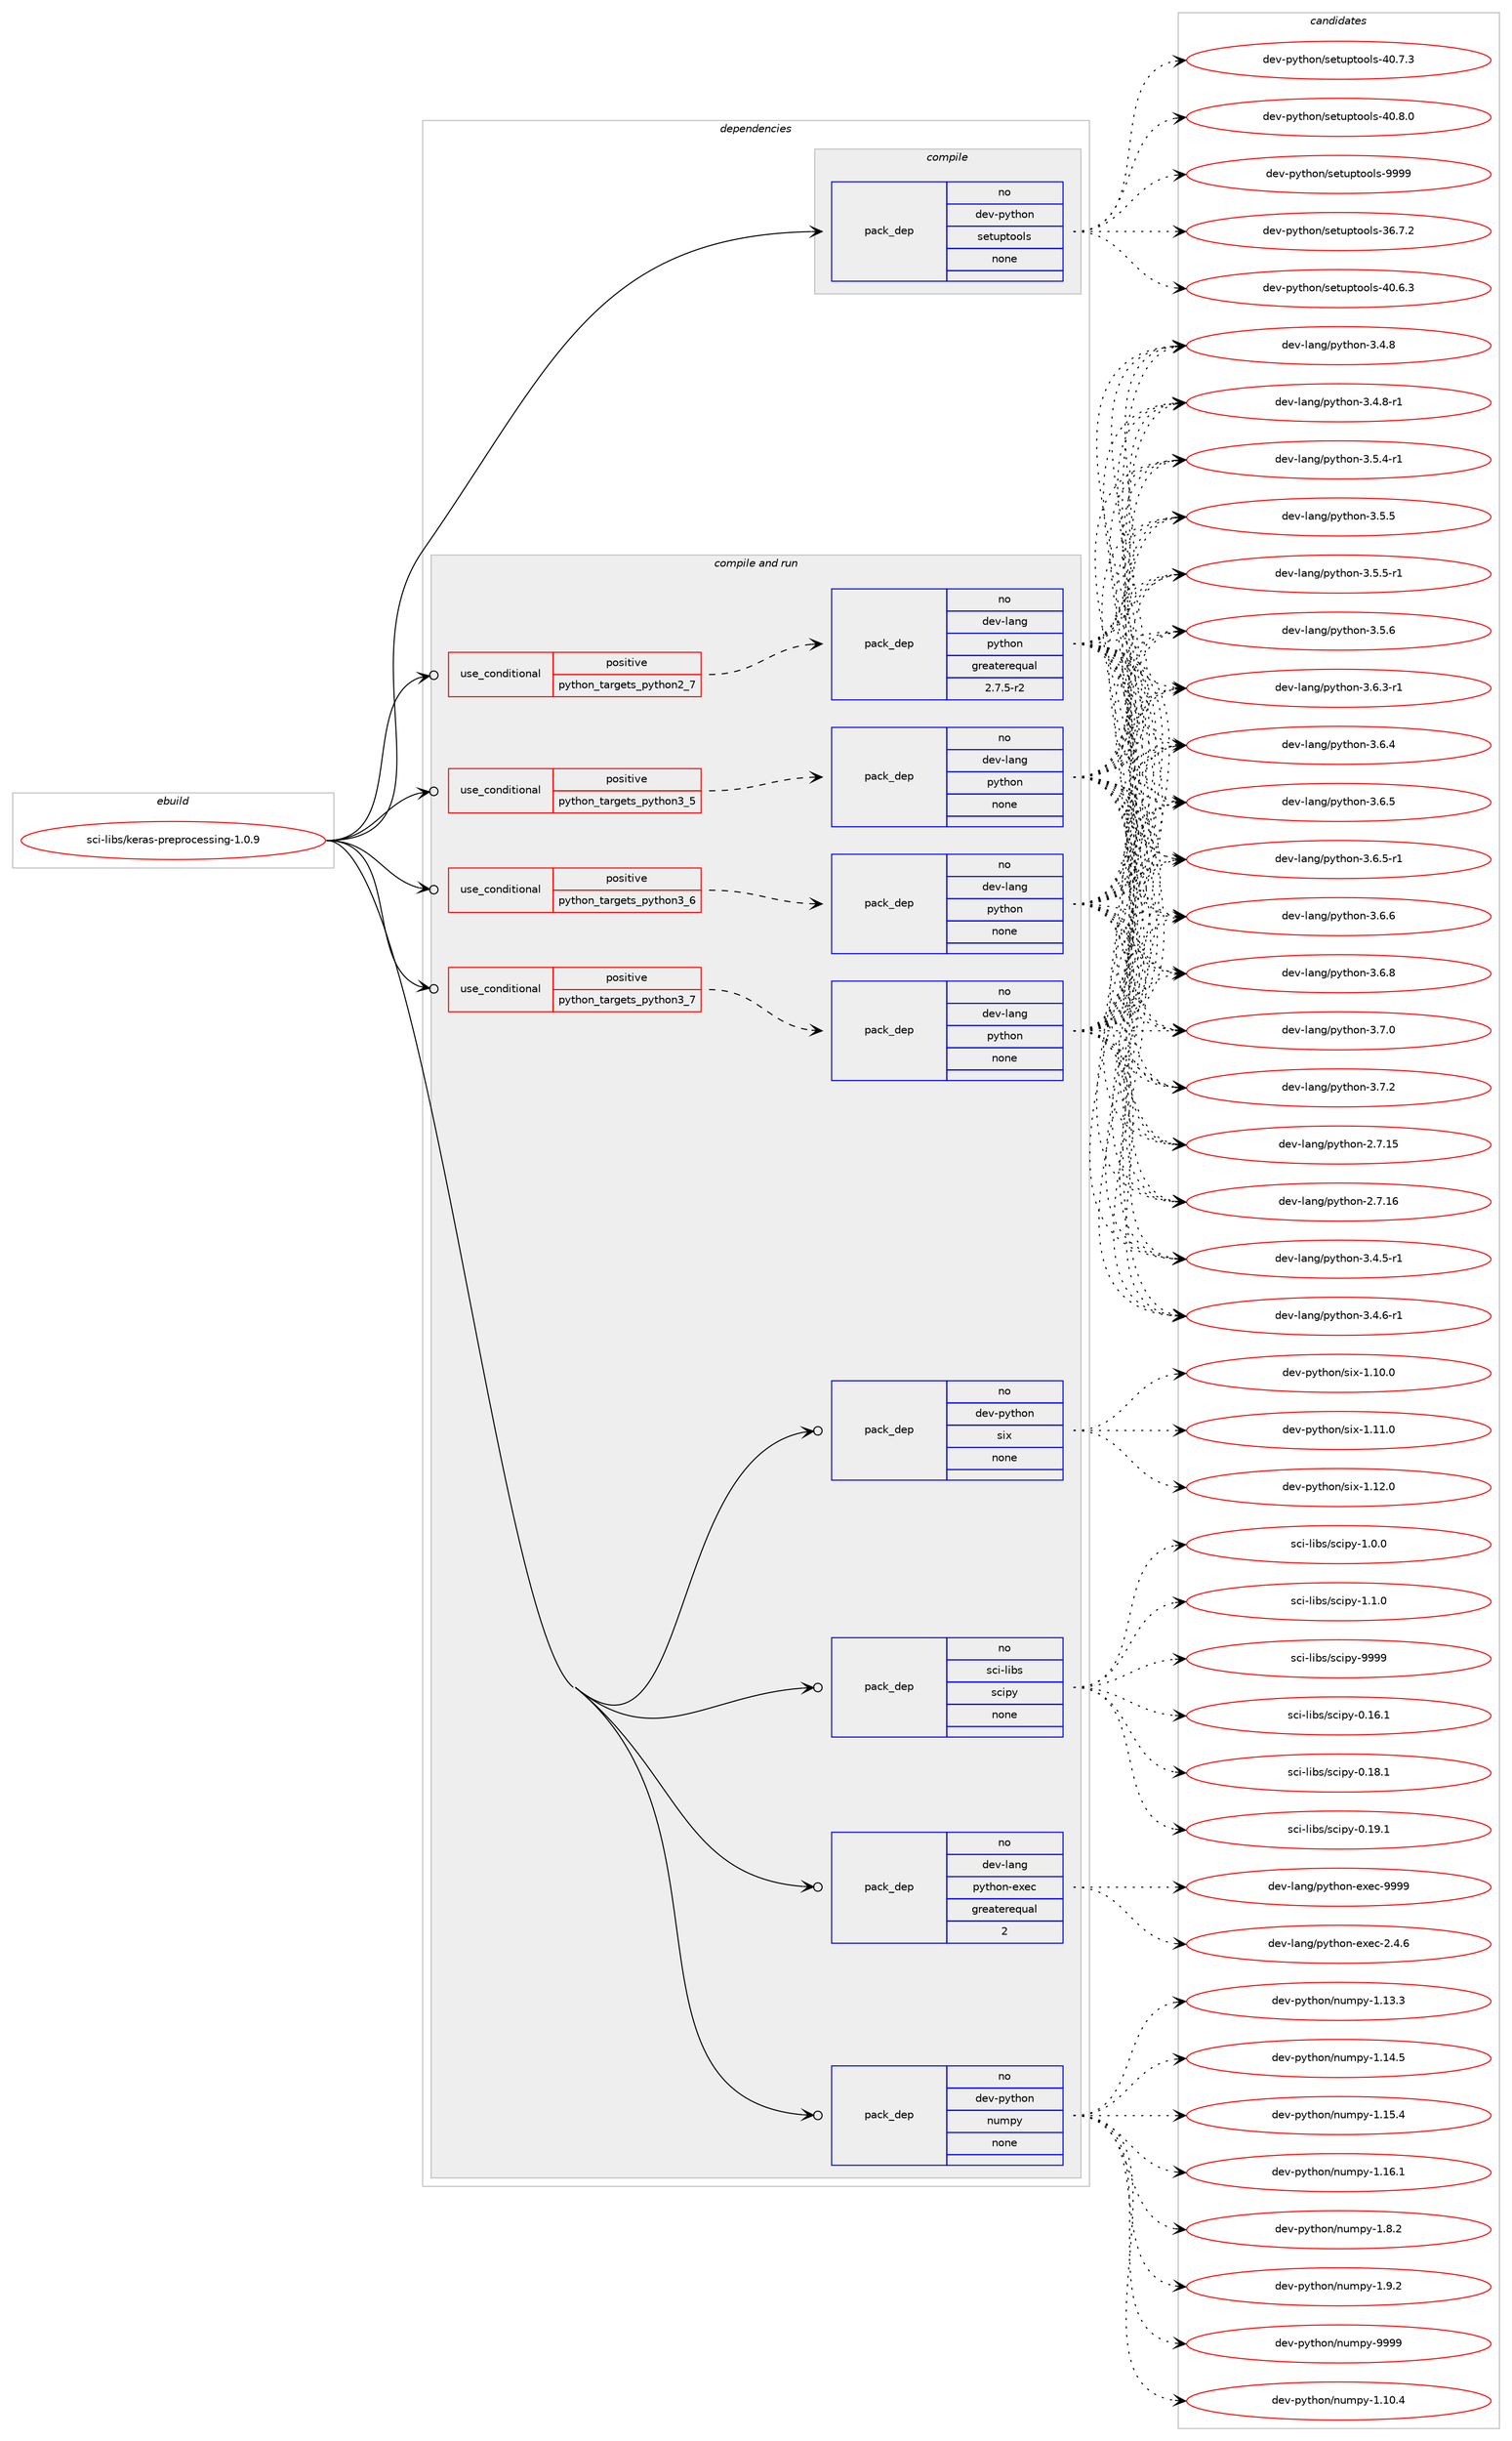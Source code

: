 digraph prolog {

# *************
# Graph options
# *************

newrank=true;
concentrate=true;
compound=true;
graph [rankdir=LR,fontname=Helvetica,fontsize=10,ranksep=1.5];#, ranksep=2.5, nodesep=0.2];
edge  [arrowhead=vee];
node  [fontname=Helvetica,fontsize=10];

# **********
# The ebuild
# **********

subgraph cluster_leftcol {
color=gray;
rank=same;
label=<<i>ebuild</i>>;
id [label="sci-libs/keras-preprocessing-1.0.9", color=red, width=4, href="../sci-libs/keras-preprocessing-1.0.9.svg"];
}

# ****************
# The dependencies
# ****************

subgraph cluster_midcol {
color=gray;
label=<<i>dependencies</i>>;
subgraph cluster_compile {
fillcolor="#eeeeee";
style=filled;
label=<<i>compile</i>>;
subgraph pack1212554 {
dependency1693762 [label=<<TABLE BORDER="0" CELLBORDER="1" CELLSPACING="0" CELLPADDING="4" WIDTH="220"><TR><TD ROWSPAN="6" CELLPADDING="30">pack_dep</TD></TR><TR><TD WIDTH="110">no</TD></TR><TR><TD>dev-python</TD></TR><TR><TD>setuptools</TD></TR><TR><TD>none</TD></TR><TR><TD></TD></TR></TABLE>>, shape=none, color=blue];
}
id:e -> dependency1693762:w [weight=20,style="solid",arrowhead="vee"];
}
subgraph cluster_compileandrun {
fillcolor="#eeeeee";
style=filled;
label=<<i>compile and run</i>>;
subgraph cond453455 {
dependency1693763 [label=<<TABLE BORDER="0" CELLBORDER="1" CELLSPACING="0" CELLPADDING="4"><TR><TD ROWSPAN="3" CELLPADDING="10">use_conditional</TD></TR><TR><TD>positive</TD></TR><TR><TD>python_targets_python2_7</TD></TR></TABLE>>, shape=none, color=red];
subgraph pack1212555 {
dependency1693764 [label=<<TABLE BORDER="0" CELLBORDER="1" CELLSPACING="0" CELLPADDING="4" WIDTH="220"><TR><TD ROWSPAN="6" CELLPADDING="30">pack_dep</TD></TR><TR><TD WIDTH="110">no</TD></TR><TR><TD>dev-lang</TD></TR><TR><TD>python</TD></TR><TR><TD>greaterequal</TD></TR><TR><TD>2.7.5-r2</TD></TR></TABLE>>, shape=none, color=blue];
}
dependency1693763:e -> dependency1693764:w [weight=20,style="dashed",arrowhead="vee"];
}
id:e -> dependency1693763:w [weight=20,style="solid",arrowhead="odotvee"];
subgraph cond453456 {
dependency1693765 [label=<<TABLE BORDER="0" CELLBORDER="1" CELLSPACING="0" CELLPADDING="4"><TR><TD ROWSPAN="3" CELLPADDING="10">use_conditional</TD></TR><TR><TD>positive</TD></TR><TR><TD>python_targets_python3_5</TD></TR></TABLE>>, shape=none, color=red];
subgraph pack1212556 {
dependency1693766 [label=<<TABLE BORDER="0" CELLBORDER="1" CELLSPACING="0" CELLPADDING="4" WIDTH="220"><TR><TD ROWSPAN="6" CELLPADDING="30">pack_dep</TD></TR><TR><TD WIDTH="110">no</TD></TR><TR><TD>dev-lang</TD></TR><TR><TD>python</TD></TR><TR><TD>none</TD></TR><TR><TD></TD></TR></TABLE>>, shape=none, color=blue];
}
dependency1693765:e -> dependency1693766:w [weight=20,style="dashed",arrowhead="vee"];
}
id:e -> dependency1693765:w [weight=20,style="solid",arrowhead="odotvee"];
subgraph cond453457 {
dependency1693767 [label=<<TABLE BORDER="0" CELLBORDER="1" CELLSPACING="0" CELLPADDING="4"><TR><TD ROWSPAN="3" CELLPADDING="10">use_conditional</TD></TR><TR><TD>positive</TD></TR><TR><TD>python_targets_python3_6</TD></TR></TABLE>>, shape=none, color=red];
subgraph pack1212557 {
dependency1693768 [label=<<TABLE BORDER="0" CELLBORDER="1" CELLSPACING="0" CELLPADDING="4" WIDTH="220"><TR><TD ROWSPAN="6" CELLPADDING="30">pack_dep</TD></TR><TR><TD WIDTH="110">no</TD></TR><TR><TD>dev-lang</TD></TR><TR><TD>python</TD></TR><TR><TD>none</TD></TR><TR><TD></TD></TR></TABLE>>, shape=none, color=blue];
}
dependency1693767:e -> dependency1693768:w [weight=20,style="dashed",arrowhead="vee"];
}
id:e -> dependency1693767:w [weight=20,style="solid",arrowhead="odotvee"];
subgraph cond453458 {
dependency1693769 [label=<<TABLE BORDER="0" CELLBORDER="1" CELLSPACING="0" CELLPADDING="4"><TR><TD ROWSPAN="3" CELLPADDING="10">use_conditional</TD></TR><TR><TD>positive</TD></TR><TR><TD>python_targets_python3_7</TD></TR></TABLE>>, shape=none, color=red];
subgraph pack1212558 {
dependency1693770 [label=<<TABLE BORDER="0" CELLBORDER="1" CELLSPACING="0" CELLPADDING="4" WIDTH="220"><TR><TD ROWSPAN="6" CELLPADDING="30">pack_dep</TD></TR><TR><TD WIDTH="110">no</TD></TR><TR><TD>dev-lang</TD></TR><TR><TD>python</TD></TR><TR><TD>none</TD></TR><TR><TD></TD></TR></TABLE>>, shape=none, color=blue];
}
dependency1693769:e -> dependency1693770:w [weight=20,style="dashed",arrowhead="vee"];
}
id:e -> dependency1693769:w [weight=20,style="solid",arrowhead="odotvee"];
subgraph pack1212559 {
dependency1693771 [label=<<TABLE BORDER="0" CELLBORDER="1" CELLSPACING="0" CELLPADDING="4" WIDTH="220"><TR><TD ROWSPAN="6" CELLPADDING="30">pack_dep</TD></TR><TR><TD WIDTH="110">no</TD></TR><TR><TD>dev-lang</TD></TR><TR><TD>python-exec</TD></TR><TR><TD>greaterequal</TD></TR><TR><TD>2</TD></TR></TABLE>>, shape=none, color=blue];
}
id:e -> dependency1693771:w [weight=20,style="solid",arrowhead="odotvee"];
subgraph pack1212560 {
dependency1693772 [label=<<TABLE BORDER="0" CELLBORDER="1" CELLSPACING="0" CELLPADDING="4" WIDTH="220"><TR><TD ROWSPAN="6" CELLPADDING="30">pack_dep</TD></TR><TR><TD WIDTH="110">no</TD></TR><TR><TD>dev-python</TD></TR><TR><TD>numpy</TD></TR><TR><TD>none</TD></TR><TR><TD></TD></TR></TABLE>>, shape=none, color=blue];
}
id:e -> dependency1693772:w [weight=20,style="solid",arrowhead="odotvee"];
subgraph pack1212561 {
dependency1693773 [label=<<TABLE BORDER="0" CELLBORDER="1" CELLSPACING="0" CELLPADDING="4" WIDTH="220"><TR><TD ROWSPAN="6" CELLPADDING="30">pack_dep</TD></TR><TR><TD WIDTH="110">no</TD></TR><TR><TD>dev-python</TD></TR><TR><TD>six</TD></TR><TR><TD>none</TD></TR><TR><TD></TD></TR></TABLE>>, shape=none, color=blue];
}
id:e -> dependency1693773:w [weight=20,style="solid",arrowhead="odotvee"];
subgraph pack1212562 {
dependency1693774 [label=<<TABLE BORDER="0" CELLBORDER="1" CELLSPACING="0" CELLPADDING="4" WIDTH="220"><TR><TD ROWSPAN="6" CELLPADDING="30">pack_dep</TD></TR><TR><TD WIDTH="110">no</TD></TR><TR><TD>sci-libs</TD></TR><TR><TD>scipy</TD></TR><TR><TD>none</TD></TR><TR><TD></TD></TR></TABLE>>, shape=none, color=blue];
}
id:e -> dependency1693774:w [weight=20,style="solid",arrowhead="odotvee"];
}
subgraph cluster_run {
fillcolor="#eeeeee";
style=filled;
label=<<i>run</i>>;
}
}

# **************
# The candidates
# **************

subgraph cluster_choices {
rank=same;
color=gray;
label=<<i>candidates</i>>;

subgraph choice1212554 {
color=black;
nodesep=1;
choice100101118451121211161041111104711510111611711211611111110811545515446554650 [label="dev-python/setuptools-36.7.2", color=red, width=4,href="../dev-python/setuptools-36.7.2.svg"];
choice100101118451121211161041111104711510111611711211611111110811545524846544651 [label="dev-python/setuptools-40.6.3", color=red, width=4,href="../dev-python/setuptools-40.6.3.svg"];
choice100101118451121211161041111104711510111611711211611111110811545524846554651 [label="dev-python/setuptools-40.7.3", color=red, width=4,href="../dev-python/setuptools-40.7.3.svg"];
choice100101118451121211161041111104711510111611711211611111110811545524846564648 [label="dev-python/setuptools-40.8.0", color=red, width=4,href="../dev-python/setuptools-40.8.0.svg"];
choice10010111845112121116104111110471151011161171121161111111081154557575757 [label="dev-python/setuptools-9999", color=red, width=4,href="../dev-python/setuptools-9999.svg"];
dependency1693762:e -> choice100101118451121211161041111104711510111611711211611111110811545515446554650:w [style=dotted,weight="100"];
dependency1693762:e -> choice100101118451121211161041111104711510111611711211611111110811545524846544651:w [style=dotted,weight="100"];
dependency1693762:e -> choice100101118451121211161041111104711510111611711211611111110811545524846554651:w [style=dotted,weight="100"];
dependency1693762:e -> choice100101118451121211161041111104711510111611711211611111110811545524846564648:w [style=dotted,weight="100"];
dependency1693762:e -> choice10010111845112121116104111110471151011161171121161111111081154557575757:w [style=dotted,weight="100"];
}
subgraph choice1212555 {
color=black;
nodesep=1;
choice10010111845108971101034711212111610411111045504655464953 [label="dev-lang/python-2.7.15", color=red, width=4,href="../dev-lang/python-2.7.15.svg"];
choice10010111845108971101034711212111610411111045504655464954 [label="dev-lang/python-2.7.16", color=red, width=4,href="../dev-lang/python-2.7.16.svg"];
choice1001011184510897110103471121211161041111104551465246534511449 [label="dev-lang/python-3.4.5-r1", color=red, width=4,href="../dev-lang/python-3.4.5-r1.svg"];
choice1001011184510897110103471121211161041111104551465246544511449 [label="dev-lang/python-3.4.6-r1", color=red, width=4,href="../dev-lang/python-3.4.6-r1.svg"];
choice100101118451089711010347112121116104111110455146524656 [label="dev-lang/python-3.4.8", color=red, width=4,href="../dev-lang/python-3.4.8.svg"];
choice1001011184510897110103471121211161041111104551465246564511449 [label="dev-lang/python-3.4.8-r1", color=red, width=4,href="../dev-lang/python-3.4.8-r1.svg"];
choice1001011184510897110103471121211161041111104551465346524511449 [label="dev-lang/python-3.5.4-r1", color=red, width=4,href="../dev-lang/python-3.5.4-r1.svg"];
choice100101118451089711010347112121116104111110455146534653 [label="dev-lang/python-3.5.5", color=red, width=4,href="../dev-lang/python-3.5.5.svg"];
choice1001011184510897110103471121211161041111104551465346534511449 [label="dev-lang/python-3.5.5-r1", color=red, width=4,href="../dev-lang/python-3.5.5-r1.svg"];
choice100101118451089711010347112121116104111110455146534654 [label="dev-lang/python-3.5.6", color=red, width=4,href="../dev-lang/python-3.5.6.svg"];
choice1001011184510897110103471121211161041111104551465446514511449 [label="dev-lang/python-3.6.3-r1", color=red, width=4,href="../dev-lang/python-3.6.3-r1.svg"];
choice100101118451089711010347112121116104111110455146544652 [label="dev-lang/python-3.6.4", color=red, width=4,href="../dev-lang/python-3.6.4.svg"];
choice100101118451089711010347112121116104111110455146544653 [label="dev-lang/python-3.6.5", color=red, width=4,href="../dev-lang/python-3.6.5.svg"];
choice1001011184510897110103471121211161041111104551465446534511449 [label="dev-lang/python-3.6.5-r1", color=red, width=4,href="../dev-lang/python-3.6.5-r1.svg"];
choice100101118451089711010347112121116104111110455146544654 [label="dev-lang/python-3.6.6", color=red, width=4,href="../dev-lang/python-3.6.6.svg"];
choice100101118451089711010347112121116104111110455146544656 [label="dev-lang/python-3.6.8", color=red, width=4,href="../dev-lang/python-3.6.8.svg"];
choice100101118451089711010347112121116104111110455146554648 [label="dev-lang/python-3.7.0", color=red, width=4,href="../dev-lang/python-3.7.0.svg"];
choice100101118451089711010347112121116104111110455146554650 [label="dev-lang/python-3.7.2", color=red, width=4,href="../dev-lang/python-3.7.2.svg"];
dependency1693764:e -> choice10010111845108971101034711212111610411111045504655464953:w [style=dotted,weight="100"];
dependency1693764:e -> choice10010111845108971101034711212111610411111045504655464954:w [style=dotted,weight="100"];
dependency1693764:e -> choice1001011184510897110103471121211161041111104551465246534511449:w [style=dotted,weight="100"];
dependency1693764:e -> choice1001011184510897110103471121211161041111104551465246544511449:w [style=dotted,weight="100"];
dependency1693764:e -> choice100101118451089711010347112121116104111110455146524656:w [style=dotted,weight="100"];
dependency1693764:e -> choice1001011184510897110103471121211161041111104551465246564511449:w [style=dotted,weight="100"];
dependency1693764:e -> choice1001011184510897110103471121211161041111104551465346524511449:w [style=dotted,weight="100"];
dependency1693764:e -> choice100101118451089711010347112121116104111110455146534653:w [style=dotted,weight="100"];
dependency1693764:e -> choice1001011184510897110103471121211161041111104551465346534511449:w [style=dotted,weight="100"];
dependency1693764:e -> choice100101118451089711010347112121116104111110455146534654:w [style=dotted,weight="100"];
dependency1693764:e -> choice1001011184510897110103471121211161041111104551465446514511449:w [style=dotted,weight="100"];
dependency1693764:e -> choice100101118451089711010347112121116104111110455146544652:w [style=dotted,weight="100"];
dependency1693764:e -> choice100101118451089711010347112121116104111110455146544653:w [style=dotted,weight="100"];
dependency1693764:e -> choice1001011184510897110103471121211161041111104551465446534511449:w [style=dotted,weight="100"];
dependency1693764:e -> choice100101118451089711010347112121116104111110455146544654:w [style=dotted,weight="100"];
dependency1693764:e -> choice100101118451089711010347112121116104111110455146544656:w [style=dotted,weight="100"];
dependency1693764:e -> choice100101118451089711010347112121116104111110455146554648:w [style=dotted,weight="100"];
dependency1693764:e -> choice100101118451089711010347112121116104111110455146554650:w [style=dotted,weight="100"];
}
subgraph choice1212556 {
color=black;
nodesep=1;
choice10010111845108971101034711212111610411111045504655464953 [label="dev-lang/python-2.7.15", color=red, width=4,href="../dev-lang/python-2.7.15.svg"];
choice10010111845108971101034711212111610411111045504655464954 [label="dev-lang/python-2.7.16", color=red, width=4,href="../dev-lang/python-2.7.16.svg"];
choice1001011184510897110103471121211161041111104551465246534511449 [label="dev-lang/python-3.4.5-r1", color=red, width=4,href="../dev-lang/python-3.4.5-r1.svg"];
choice1001011184510897110103471121211161041111104551465246544511449 [label="dev-lang/python-3.4.6-r1", color=red, width=4,href="../dev-lang/python-3.4.6-r1.svg"];
choice100101118451089711010347112121116104111110455146524656 [label="dev-lang/python-3.4.8", color=red, width=4,href="../dev-lang/python-3.4.8.svg"];
choice1001011184510897110103471121211161041111104551465246564511449 [label="dev-lang/python-3.4.8-r1", color=red, width=4,href="../dev-lang/python-3.4.8-r1.svg"];
choice1001011184510897110103471121211161041111104551465346524511449 [label="dev-lang/python-3.5.4-r1", color=red, width=4,href="../dev-lang/python-3.5.4-r1.svg"];
choice100101118451089711010347112121116104111110455146534653 [label="dev-lang/python-3.5.5", color=red, width=4,href="../dev-lang/python-3.5.5.svg"];
choice1001011184510897110103471121211161041111104551465346534511449 [label="dev-lang/python-3.5.5-r1", color=red, width=4,href="../dev-lang/python-3.5.5-r1.svg"];
choice100101118451089711010347112121116104111110455146534654 [label="dev-lang/python-3.5.6", color=red, width=4,href="../dev-lang/python-3.5.6.svg"];
choice1001011184510897110103471121211161041111104551465446514511449 [label="dev-lang/python-3.6.3-r1", color=red, width=4,href="../dev-lang/python-3.6.3-r1.svg"];
choice100101118451089711010347112121116104111110455146544652 [label="dev-lang/python-3.6.4", color=red, width=4,href="../dev-lang/python-3.6.4.svg"];
choice100101118451089711010347112121116104111110455146544653 [label="dev-lang/python-3.6.5", color=red, width=4,href="../dev-lang/python-3.6.5.svg"];
choice1001011184510897110103471121211161041111104551465446534511449 [label="dev-lang/python-3.6.5-r1", color=red, width=4,href="../dev-lang/python-3.6.5-r1.svg"];
choice100101118451089711010347112121116104111110455146544654 [label="dev-lang/python-3.6.6", color=red, width=4,href="../dev-lang/python-3.6.6.svg"];
choice100101118451089711010347112121116104111110455146544656 [label="dev-lang/python-3.6.8", color=red, width=4,href="../dev-lang/python-3.6.8.svg"];
choice100101118451089711010347112121116104111110455146554648 [label="dev-lang/python-3.7.0", color=red, width=4,href="../dev-lang/python-3.7.0.svg"];
choice100101118451089711010347112121116104111110455146554650 [label="dev-lang/python-3.7.2", color=red, width=4,href="../dev-lang/python-3.7.2.svg"];
dependency1693766:e -> choice10010111845108971101034711212111610411111045504655464953:w [style=dotted,weight="100"];
dependency1693766:e -> choice10010111845108971101034711212111610411111045504655464954:w [style=dotted,weight="100"];
dependency1693766:e -> choice1001011184510897110103471121211161041111104551465246534511449:w [style=dotted,weight="100"];
dependency1693766:e -> choice1001011184510897110103471121211161041111104551465246544511449:w [style=dotted,weight="100"];
dependency1693766:e -> choice100101118451089711010347112121116104111110455146524656:w [style=dotted,weight="100"];
dependency1693766:e -> choice1001011184510897110103471121211161041111104551465246564511449:w [style=dotted,weight="100"];
dependency1693766:e -> choice1001011184510897110103471121211161041111104551465346524511449:w [style=dotted,weight="100"];
dependency1693766:e -> choice100101118451089711010347112121116104111110455146534653:w [style=dotted,weight="100"];
dependency1693766:e -> choice1001011184510897110103471121211161041111104551465346534511449:w [style=dotted,weight="100"];
dependency1693766:e -> choice100101118451089711010347112121116104111110455146534654:w [style=dotted,weight="100"];
dependency1693766:e -> choice1001011184510897110103471121211161041111104551465446514511449:w [style=dotted,weight="100"];
dependency1693766:e -> choice100101118451089711010347112121116104111110455146544652:w [style=dotted,weight="100"];
dependency1693766:e -> choice100101118451089711010347112121116104111110455146544653:w [style=dotted,weight="100"];
dependency1693766:e -> choice1001011184510897110103471121211161041111104551465446534511449:w [style=dotted,weight="100"];
dependency1693766:e -> choice100101118451089711010347112121116104111110455146544654:w [style=dotted,weight="100"];
dependency1693766:e -> choice100101118451089711010347112121116104111110455146544656:w [style=dotted,weight="100"];
dependency1693766:e -> choice100101118451089711010347112121116104111110455146554648:w [style=dotted,weight="100"];
dependency1693766:e -> choice100101118451089711010347112121116104111110455146554650:w [style=dotted,weight="100"];
}
subgraph choice1212557 {
color=black;
nodesep=1;
choice10010111845108971101034711212111610411111045504655464953 [label="dev-lang/python-2.7.15", color=red, width=4,href="../dev-lang/python-2.7.15.svg"];
choice10010111845108971101034711212111610411111045504655464954 [label="dev-lang/python-2.7.16", color=red, width=4,href="../dev-lang/python-2.7.16.svg"];
choice1001011184510897110103471121211161041111104551465246534511449 [label="dev-lang/python-3.4.5-r1", color=red, width=4,href="../dev-lang/python-3.4.5-r1.svg"];
choice1001011184510897110103471121211161041111104551465246544511449 [label="dev-lang/python-3.4.6-r1", color=red, width=4,href="../dev-lang/python-3.4.6-r1.svg"];
choice100101118451089711010347112121116104111110455146524656 [label="dev-lang/python-3.4.8", color=red, width=4,href="../dev-lang/python-3.4.8.svg"];
choice1001011184510897110103471121211161041111104551465246564511449 [label="dev-lang/python-3.4.8-r1", color=red, width=4,href="../dev-lang/python-3.4.8-r1.svg"];
choice1001011184510897110103471121211161041111104551465346524511449 [label="dev-lang/python-3.5.4-r1", color=red, width=4,href="../dev-lang/python-3.5.4-r1.svg"];
choice100101118451089711010347112121116104111110455146534653 [label="dev-lang/python-3.5.5", color=red, width=4,href="../dev-lang/python-3.5.5.svg"];
choice1001011184510897110103471121211161041111104551465346534511449 [label="dev-lang/python-3.5.5-r1", color=red, width=4,href="../dev-lang/python-3.5.5-r1.svg"];
choice100101118451089711010347112121116104111110455146534654 [label="dev-lang/python-3.5.6", color=red, width=4,href="../dev-lang/python-3.5.6.svg"];
choice1001011184510897110103471121211161041111104551465446514511449 [label="dev-lang/python-3.6.3-r1", color=red, width=4,href="../dev-lang/python-3.6.3-r1.svg"];
choice100101118451089711010347112121116104111110455146544652 [label="dev-lang/python-3.6.4", color=red, width=4,href="../dev-lang/python-3.6.4.svg"];
choice100101118451089711010347112121116104111110455146544653 [label="dev-lang/python-3.6.5", color=red, width=4,href="../dev-lang/python-3.6.5.svg"];
choice1001011184510897110103471121211161041111104551465446534511449 [label="dev-lang/python-3.6.5-r1", color=red, width=4,href="../dev-lang/python-3.6.5-r1.svg"];
choice100101118451089711010347112121116104111110455146544654 [label="dev-lang/python-3.6.6", color=red, width=4,href="../dev-lang/python-3.6.6.svg"];
choice100101118451089711010347112121116104111110455146544656 [label="dev-lang/python-3.6.8", color=red, width=4,href="../dev-lang/python-3.6.8.svg"];
choice100101118451089711010347112121116104111110455146554648 [label="dev-lang/python-3.7.0", color=red, width=4,href="../dev-lang/python-3.7.0.svg"];
choice100101118451089711010347112121116104111110455146554650 [label="dev-lang/python-3.7.2", color=red, width=4,href="../dev-lang/python-3.7.2.svg"];
dependency1693768:e -> choice10010111845108971101034711212111610411111045504655464953:w [style=dotted,weight="100"];
dependency1693768:e -> choice10010111845108971101034711212111610411111045504655464954:w [style=dotted,weight="100"];
dependency1693768:e -> choice1001011184510897110103471121211161041111104551465246534511449:w [style=dotted,weight="100"];
dependency1693768:e -> choice1001011184510897110103471121211161041111104551465246544511449:w [style=dotted,weight="100"];
dependency1693768:e -> choice100101118451089711010347112121116104111110455146524656:w [style=dotted,weight="100"];
dependency1693768:e -> choice1001011184510897110103471121211161041111104551465246564511449:w [style=dotted,weight="100"];
dependency1693768:e -> choice1001011184510897110103471121211161041111104551465346524511449:w [style=dotted,weight="100"];
dependency1693768:e -> choice100101118451089711010347112121116104111110455146534653:w [style=dotted,weight="100"];
dependency1693768:e -> choice1001011184510897110103471121211161041111104551465346534511449:w [style=dotted,weight="100"];
dependency1693768:e -> choice100101118451089711010347112121116104111110455146534654:w [style=dotted,weight="100"];
dependency1693768:e -> choice1001011184510897110103471121211161041111104551465446514511449:w [style=dotted,weight="100"];
dependency1693768:e -> choice100101118451089711010347112121116104111110455146544652:w [style=dotted,weight="100"];
dependency1693768:e -> choice100101118451089711010347112121116104111110455146544653:w [style=dotted,weight="100"];
dependency1693768:e -> choice1001011184510897110103471121211161041111104551465446534511449:w [style=dotted,weight="100"];
dependency1693768:e -> choice100101118451089711010347112121116104111110455146544654:w [style=dotted,weight="100"];
dependency1693768:e -> choice100101118451089711010347112121116104111110455146544656:w [style=dotted,weight="100"];
dependency1693768:e -> choice100101118451089711010347112121116104111110455146554648:w [style=dotted,weight="100"];
dependency1693768:e -> choice100101118451089711010347112121116104111110455146554650:w [style=dotted,weight="100"];
}
subgraph choice1212558 {
color=black;
nodesep=1;
choice10010111845108971101034711212111610411111045504655464953 [label="dev-lang/python-2.7.15", color=red, width=4,href="../dev-lang/python-2.7.15.svg"];
choice10010111845108971101034711212111610411111045504655464954 [label="dev-lang/python-2.7.16", color=red, width=4,href="../dev-lang/python-2.7.16.svg"];
choice1001011184510897110103471121211161041111104551465246534511449 [label="dev-lang/python-3.4.5-r1", color=red, width=4,href="../dev-lang/python-3.4.5-r1.svg"];
choice1001011184510897110103471121211161041111104551465246544511449 [label="dev-lang/python-3.4.6-r1", color=red, width=4,href="../dev-lang/python-3.4.6-r1.svg"];
choice100101118451089711010347112121116104111110455146524656 [label="dev-lang/python-3.4.8", color=red, width=4,href="../dev-lang/python-3.4.8.svg"];
choice1001011184510897110103471121211161041111104551465246564511449 [label="dev-lang/python-3.4.8-r1", color=red, width=4,href="../dev-lang/python-3.4.8-r1.svg"];
choice1001011184510897110103471121211161041111104551465346524511449 [label="dev-lang/python-3.5.4-r1", color=red, width=4,href="../dev-lang/python-3.5.4-r1.svg"];
choice100101118451089711010347112121116104111110455146534653 [label="dev-lang/python-3.5.5", color=red, width=4,href="../dev-lang/python-3.5.5.svg"];
choice1001011184510897110103471121211161041111104551465346534511449 [label="dev-lang/python-3.5.5-r1", color=red, width=4,href="../dev-lang/python-3.5.5-r1.svg"];
choice100101118451089711010347112121116104111110455146534654 [label="dev-lang/python-3.5.6", color=red, width=4,href="../dev-lang/python-3.5.6.svg"];
choice1001011184510897110103471121211161041111104551465446514511449 [label="dev-lang/python-3.6.3-r1", color=red, width=4,href="../dev-lang/python-3.6.3-r1.svg"];
choice100101118451089711010347112121116104111110455146544652 [label="dev-lang/python-3.6.4", color=red, width=4,href="../dev-lang/python-3.6.4.svg"];
choice100101118451089711010347112121116104111110455146544653 [label="dev-lang/python-3.6.5", color=red, width=4,href="../dev-lang/python-3.6.5.svg"];
choice1001011184510897110103471121211161041111104551465446534511449 [label="dev-lang/python-3.6.5-r1", color=red, width=4,href="../dev-lang/python-3.6.5-r1.svg"];
choice100101118451089711010347112121116104111110455146544654 [label="dev-lang/python-3.6.6", color=red, width=4,href="../dev-lang/python-3.6.6.svg"];
choice100101118451089711010347112121116104111110455146544656 [label="dev-lang/python-3.6.8", color=red, width=4,href="../dev-lang/python-3.6.8.svg"];
choice100101118451089711010347112121116104111110455146554648 [label="dev-lang/python-3.7.0", color=red, width=4,href="../dev-lang/python-3.7.0.svg"];
choice100101118451089711010347112121116104111110455146554650 [label="dev-lang/python-3.7.2", color=red, width=4,href="../dev-lang/python-3.7.2.svg"];
dependency1693770:e -> choice10010111845108971101034711212111610411111045504655464953:w [style=dotted,weight="100"];
dependency1693770:e -> choice10010111845108971101034711212111610411111045504655464954:w [style=dotted,weight="100"];
dependency1693770:e -> choice1001011184510897110103471121211161041111104551465246534511449:w [style=dotted,weight="100"];
dependency1693770:e -> choice1001011184510897110103471121211161041111104551465246544511449:w [style=dotted,weight="100"];
dependency1693770:e -> choice100101118451089711010347112121116104111110455146524656:w [style=dotted,weight="100"];
dependency1693770:e -> choice1001011184510897110103471121211161041111104551465246564511449:w [style=dotted,weight="100"];
dependency1693770:e -> choice1001011184510897110103471121211161041111104551465346524511449:w [style=dotted,weight="100"];
dependency1693770:e -> choice100101118451089711010347112121116104111110455146534653:w [style=dotted,weight="100"];
dependency1693770:e -> choice1001011184510897110103471121211161041111104551465346534511449:w [style=dotted,weight="100"];
dependency1693770:e -> choice100101118451089711010347112121116104111110455146534654:w [style=dotted,weight="100"];
dependency1693770:e -> choice1001011184510897110103471121211161041111104551465446514511449:w [style=dotted,weight="100"];
dependency1693770:e -> choice100101118451089711010347112121116104111110455146544652:w [style=dotted,weight="100"];
dependency1693770:e -> choice100101118451089711010347112121116104111110455146544653:w [style=dotted,weight="100"];
dependency1693770:e -> choice1001011184510897110103471121211161041111104551465446534511449:w [style=dotted,weight="100"];
dependency1693770:e -> choice100101118451089711010347112121116104111110455146544654:w [style=dotted,weight="100"];
dependency1693770:e -> choice100101118451089711010347112121116104111110455146544656:w [style=dotted,weight="100"];
dependency1693770:e -> choice100101118451089711010347112121116104111110455146554648:w [style=dotted,weight="100"];
dependency1693770:e -> choice100101118451089711010347112121116104111110455146554650:w [style=dotted,weight="100"];
}
subgraph choice1212559 {
color=black;
nodesep=1;
choice1001011184510897110103471121211161041111104510112010199455046524654 [label="dev-lang/python-exec-2.4.6", color=red, width=4,href="../dev-lang/python-exec-2.4.6.svg"];
choice10010111845108971101034711212111610411111045101120101994557575757 [label="dev-lang/python-exec-9999", color=red, width=4,href="../dev-lang/python-exec-9999.svg"];
dependency1693771:e -> choice1001011184510897110103471121211161041111104510112010199455046524654:w [style=dotted,weight="100"];
dependency1693771:e -> choice10010111845108971101034711212111610411111045101120101994557575757:w [style=dotted,weight="100"];
}
subgraph choice1212560 {
color=black;
nodesep=1;
choice100101118451121211161041111104711011710911212145494649484652 [label="dev-python/numpy-1.10.4", color=red, width=4,href="../dev-python/numpy-1.10.4.svg"];
choice100101118451121211161041111104711011710911212145494649514651 [label="dev-python/numpy-1.13.3", color=red, width=4,href="../dev-python/numpy-1.13.3.svg"];
choice100101118451121211161041111104711011710911212145494649524653 [label="dev-python/numpy-1.14.5", color=red, width=4,href="../dev-python/numpy-1.14.5.svg"];
choice100101118451121211161041111104711011710911212145494649534652 [label="dev-python/numpy-1.15.4", color=red, width=4,href="../dev-python/numpy-1.15.4.svg"];
choice100101118451121211161041111104711011710911212145494649544649 [label="dev-python/numpy-1.16.1", color=red, width=4,href="../dev-python/numpy-1.16.1.svg"];
choice1001011184511212111610411111047110117109112121454946564650 [label="dev-python/numpy-1.8.2", color=red, width=4,href="../dev-python/numpy-1.8.2.svg"];
choice1001011184511212111610411111047110117109112121454946574650 [label="dev-python/numpy-1.9.2", color=red, width=4,href="../dev-python/numpy-1.9.2.svg"];
choice10010111845112121116104111110471101171091121214557575757 [label="dev-python/numpy-9999", color=red, width=4,href="../dev-python/numpy-9999.svg"];
dependency1693772:e -> choice100101118451121211161041111104711011710911212145494649484652:w [style=dotted,weight="100"];
dependency1693772:e -> choice100101118451121211161041111104711011710911212145494649514651:w [style=dotted,weight="100"];
dependency1693772:e -> choice100101118451121211161041111104711011710911212145494649524653:w [style=dotted,weight="100"];
dependency1693772:e -> choice100101118451121211161041111104711011710911212145494649534652:w [style=dotted,weight="100"];
dependency1693772:e -> choice100101118451121211161041111104711011710911212145494649544649:w [style=dotted,weight="100"];
dependency1693772:e -> choice1001011184511212111610411111047110117109112121454946564650:w [style=dotted,weight="100"];
dependency1693772:e -> choice1001011184511212111610411111047110117109112121454946574650:w [style=dotted,weight="100"];
dependency1693772:e -> choice10010111845112121116104111110471101171091121214557575757:w [style=dotted,weight="100"];
}
subgraph choice1212561 {
color=black;
nodesep=1;
choice100101118451121211161041111104711510512045494649484648 [label="dev-python/six-1.10.0", color=red, width=4,href="../dev-python/six-1.10.0.svg"];
choice100101118451121211161041111104711510512045494649494648 [label="dev-python/six-1.11.0", color=red, width=4,href="../dev-python/six-1.11.0.svg"];
choice100101118451121211161041111104711510512045494649504648 [label="dev-python/six-1.12.0", color=red, width=4,href="../dev-python/six-1.12.0.svg"];
dependency1693773:e -> choice100101118451121211161041111104711510512045494649484648:w [style=dotted,weight="100"];
dependency1693773:e -> choice100101118451121211161041111104711510512045494649494648:w [style=dotted,weight="100"];
dependency1693773:e -> choice100101118451121211161041111104711510512045494649504648:w [style=dotted,weight="100"];
}
subgraph choice1212562 {
color=black;
nodesep=1;
choice115991054510810598115471159910511212145484649544649 [label="sci-libs/scipy-0.16.1", color=red, width=4,href="../sci-libs/scipy-0.16.1.svg"];
choice115991054510810598115471159910511212145484649564649 [label="sci-libs/scipy-0.18.1", color=red, width=4,href="../sci-libs/scipy-0.18.1.svg"];
choice115991054510810598115471159910511212145484649574649 [label="sci-libs/scipy-0.19.1", color=red, width=4,href="../sci-libs/scipy-0.19.1.svg"];
choice1159910545108105981154711599105112121454946484648 [label="sci-libs/scipy-1.0.0", color=red, width=4,href="../sci-libs/scipy-1.0.0.svg"];
choice1159910545108105981154711599105112121454946494648 [label="sci-libs/scipy-1.1.0", color=red, width=4,href="../sci-libs/scipy-1.1.0.svg"];
choice11599105451081059811547115991051121214557575757 [label="sci-libs/scipy-9999", color=red, width=4,href="../sci-libs/scipy-9999.svg"];
dependency1693774:e -> choice115991054510810598115471159910511212145484649544649:w [style=dotted,weight="100"];
dependency1693774:e -> choice115991054510810598115471159910511212145484649564649:w [style=dotted,weight="100"];
dependency1693774:e -> choice115991054510810598115471159910511212145484649574649:w [style=dotted,weight="100"];
dependency1693774:e -> choice1159910545108105981154711599105112121454946484648:w [style=dotted,weight="100"];
dependency1693774:e -> choice1159910545108105981154711599105112121454946494648:w [style=dotted,weight="100"];
dependency1693774:e -> choice11599105451081059811547115991051121214557575757:w [style=dotted,weight="100"];
}
}

}
